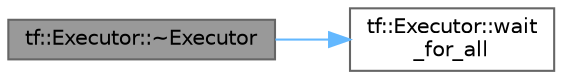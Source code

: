 digraph "tf::Executor::~Executor"
{
 // LATEX_PDF_SIZE
  bgcolor="transparent";
  edge [fontname=Helvetica,fontsize=10,labelfontname=Helvetica,labelfontsize=10];
  node [fontname=Helvetica,fontsize=10,shape=box,height=0.2,width=0.4];
  rankdir="LR";
  Node1 [id="Node000001",label="tf::Executor::~Executor",height=0.2,width=0.4,color="gray40", fillcolor="grey60", style="filled", fontcolor="black",tooltip="destructs the executor"];
  Node1 -> Node2 [id="edge1_Node000001_Node000002",color="steelblue1",style="solid",tooltip=" "];
  Node2 [id="Node000002",label="tf::Executor::wait\l_for_all",height=0.2,width=0.4,color="grey40", fillcolor="white", style="filled",URL="$classtf_1_1_executor.html#ab9aa252f70e9a40020a1e5a89d485b85",tooltip="waits for all tasks to complete"];
}
